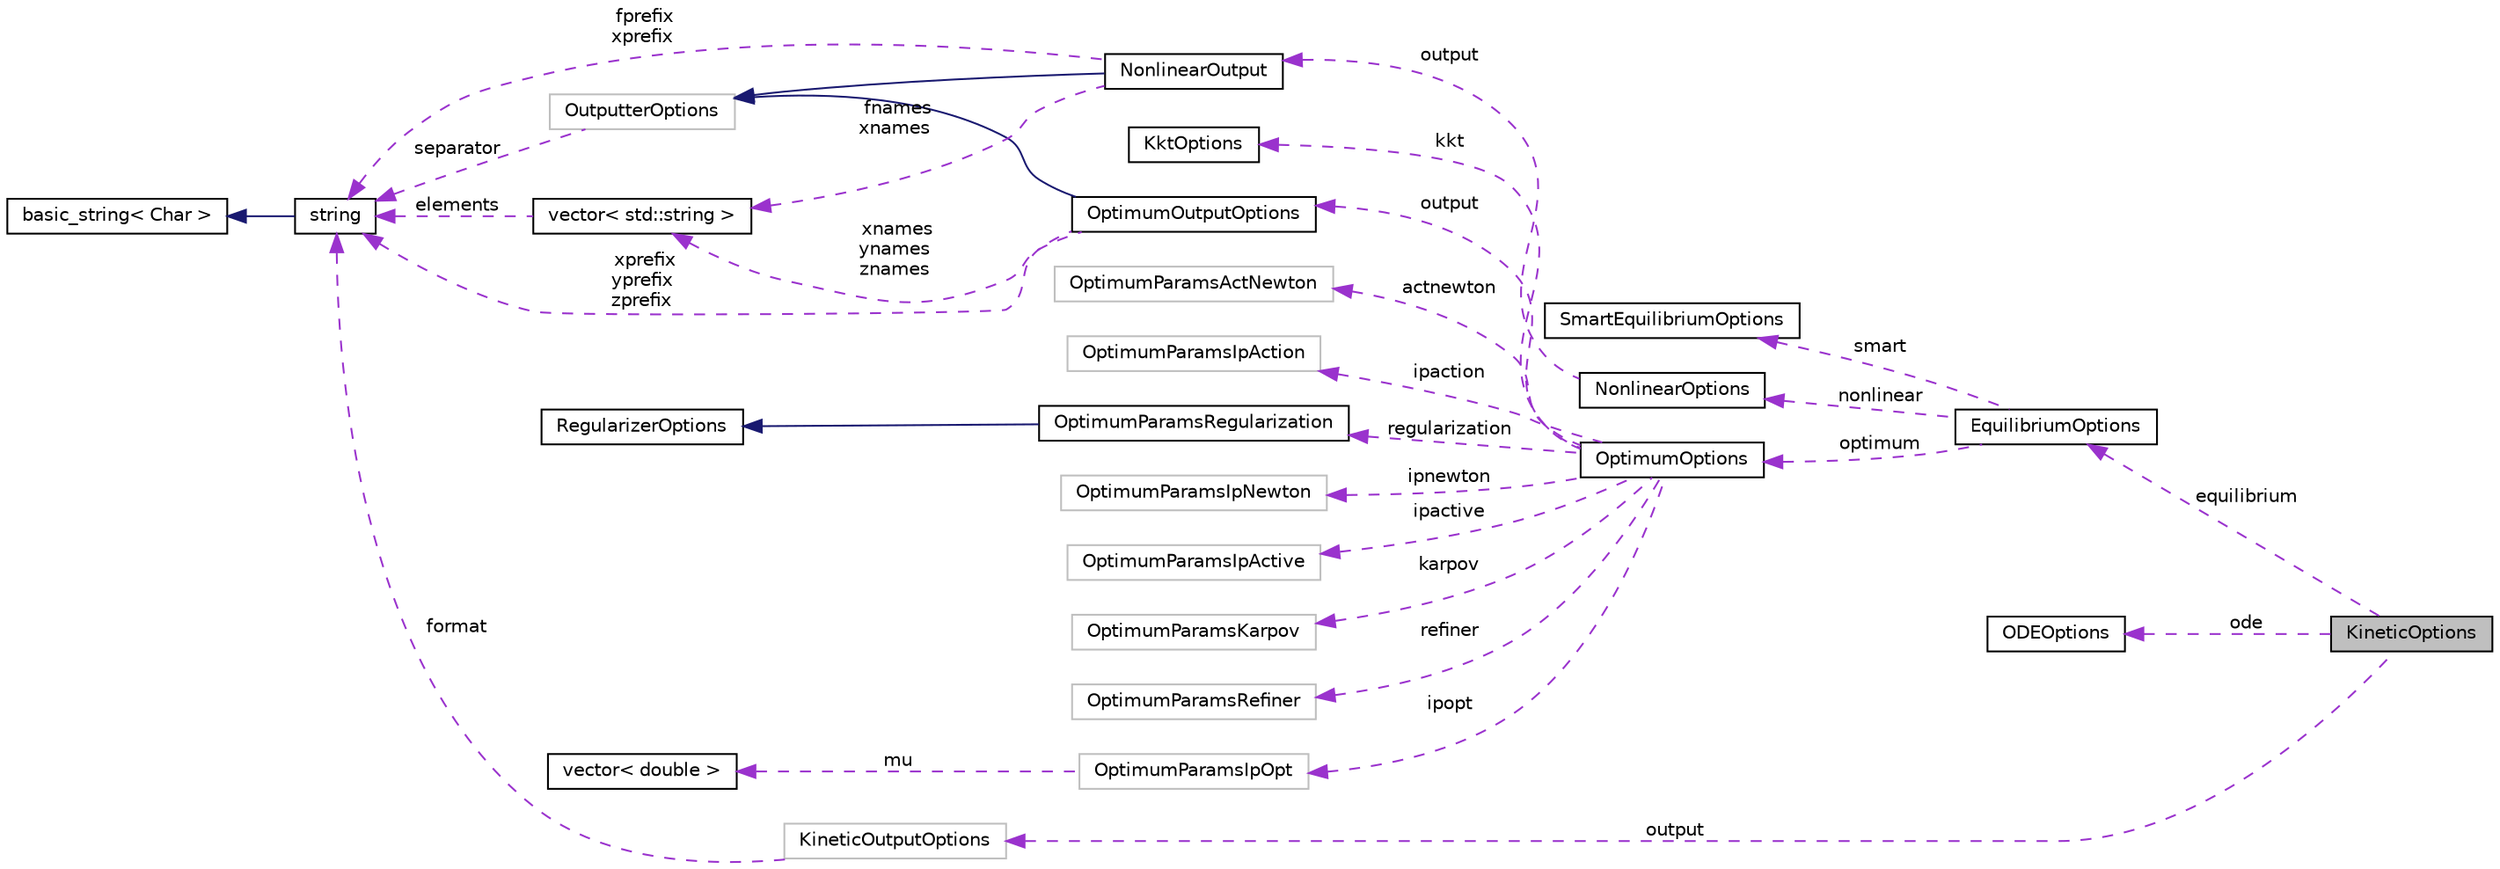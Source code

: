 digraph "KineticOptions"
{
 // INTERACTIVE_SVG=YES
 // LATEX_PDF_SIZE
  edge [fontname="Helvetica",fontsize="10",labelfontname="Helvetica",labelfontsize="10"];
  node [fontname="Helvetica",fontsize="10",shape=record];
  rankdir="LR";
  Node1 [label="KineticOptions",height=0.2,width=0.4,color="black", fillcolor="grey75", style="filled", fontcolor="black",tooltip="A struct to describe the options for a chemical kinetics calculation."];
  Node2 -> Node1 [dir="back",color="darkorchid3",fontsize="10",style="dashed",label=" equilibrium" ,fontname="Helvetica"];
  Node2 [label="EquilibriumOptions",height=0.2,width=0.4,color="black", fillcolor="white", style="filled",URL="$structReaktoro_1_1EquilibriumOptions.html",tooltip="The options for the equilibrium calculations."];
  Node3 -> Node2 [dir="back",color="darkorchid3",fontsize="10",style="dashed",label=" optimum" ,fontname="Helvetica"];
  Node3 [label="OptimumOptions",height=0.2,width=0.4,color="black", fillcolor="white", style="filled",URL="$structReaktoro_1_1OptimumOptions.html",tooltip="A type that describes the options of a optimisation calculation."];
  Node4 -> Node3 [dir="back",color="darkorchid3",fontsize="10",style="dashed",label=" output" ,fontname="Helvetica"];
  Node4 [label="OptimumOutputOptions",height=0.2,width=0.4,color="black", fillcolor="white", style="filled",URL="$structReaktoro_1_1OptimumOutputOptions.html",tooltip="A type that describes the options for the output of a optimisation calculation."];
  Node5 -> Node4 [dir="back",color="midnightblue",fontsize="10",style="solid",fontname="Helvetica"];
  Node5 [label="OutputterOptions",height=0.2,width=0.4,color="grey75", fillcolor="white", style="filled",URL="$structReaktoro_1_1OutputterOptions.html",tooltip=" "];
  Node6 -> Node5 [dir="back",color="darkorchid3",fontsize="10",style="dashed",label=" separator" ,fontname="Helvetica"];
  Node6 [label="string",height=0.2,width=0.4,color="black", fillcolor="white", style="filled",tooltip=" "];
  Node7 -> Node6 [dir="back",color="midnightblue",fontsize="10",style="solid",fontname="Helvetica"];
  Node7 [label="basic_string\< Char \>",height=0.2,width=0.4,color="black", fillcolor="white", style="filled",tooltip=" "];
  Node6 -> Node4 [dir="back",color="darkorchid3",fontsize="10",style="dashed",label=" xprefix\nyprefix\nzprefix" ,fontname="Helvetica"];
  Node8 -> Node4 [dir="back",color="darkorchid3",fontsize="10",style="dashed",label=" xnames\nynames\nznames" ,fontname="Helvetica"];
  Node8 [label="vector\< std::string \>",height=0.2,width=0.4,color="black", fillcolor="white", style="filled",tooltip=" "];
  Node6 -> Node8 [dir="back",color="darkorchid3",fontsize="10",style="dashed",label=" elements" ,fontname="Helvetica"];
  Node9 -> Node3 [dir="back",color="darkorchid3",fontsize="10",style="dashed",label=" actnewton" ,fontname="Helvetica"];
  Node9 [label="OptimumParamsActNewton",height=0.2,width=0.4,color="grey75", fillcolor="white", style="filled",URL="$structReaktoro_1_1OptimumParamsActNewton.html",tooltip=" "];
  Node10 -> Node3 [dir="back",color="darkorchid3",fontsize="10",style="dashed",label=" ipaction" ,fontname="Helvetica"];
  Node10 [label="OptimumParamsIpAction",height=0.2,width=0.4,color="grey75", fillcolor="white", style="filled",URL="$structReaktoro_1_1OptimumParamsIpAction.html",tooltip=" "];
  Node11 -> Node3 [dir="back",color="darkorchid3",fontsize="10",style="dashed",label=" ipopt" ,fontname="Helvetica"];
  Node11 [label="OptimumParamsIpOpt",height=0.2,width=0.4,color="grey75", fillcolor="white", style="filled",URL="$structReaktoro_1_1OptimumParamsIpOpt.html",tooltip=" "];
  Node12 -> Node11 [dir="back",color="darkorchid3",fontsize="10",style="dashed",label=" mu" ,fontname="Helvetica"];
  Node12 [label="vector\< double \>",height=0.2,width=0.4,color="black", fillcolor="white", style="filled",tooltip=" "];
  Node13 -> Node3 [dir="back",color="darkorchid3",fontsize="10",style="dashed",label=" ipnewton" ,fontname="Helvetica"];
  Node13 [label="OptimumParamsIpNewton",height=0.2,width=0.4,color="grey75", fillcolor="white", style="filled",URL="$structReaktoro_1_1OptimumParamsIpNewton.html",tooltip=" "];
  Node14 -> Node3 [dir="back",color="darkorchid3",fontsize="10",style="dashed",label=" ipactive" ,fontname="Helvetica"];
  Node14 [label="OptimumParamsIpActive",height=0.2,width=0.4,color="grey75", fillcolor="white", style="filled",URL="$structReaktoro_1_1OptimumParamsIpActive.html",tooltip=" "];
  Node15 -> Node3 [dir="back",color="darkorchid3",fontsize="10",style="dashed",label=" karpov" ,fontname="Helvetica"];
  Node15 [label="OptimumParamsKarpov",height=0.2,width=0.4,color="grey75", fillcolor="white", style="filled",URL="$structReaktoro_1_1OptimumParamsKarpov.html",tooltip=" "];
  Node16 -> Node3 [dir="back",color="darkorchid3",fontsize="10",style="dashed",label=" refiner" ,fontname="Helvetica"];
  Node16 [label="OptimumParamsRefiner",height=0.2,width=0.4,color="grey75", fillcolor="white", style="filled",URL="$structReaktoro_1_1OptimumParamsRefiner.html",tooltip=" "];
  Node17 -> Node3 [dir="back",color="darkorchid3",fontsize="10",style="dashed",label=" regularization" ,fontname="Helvetica"];
  Node17 [label="OptimumParamsRegularization",height=0.2,width=0.4,color="black", fillcolor="white", style="filled",URL="$structReaktoro_1_1OptimumParamsRegularization.html",tooltip="A type that describes the regularization options for the optimisation calculation."];
  Node18 -> Node17 [dir="back",color="midnightblue",fontsize="10",style="solid",fontname="Helvetica"];
  Node18 [label="RegularizerOptions",height=0.2,width=0.4,color="black", fillcolor="white", style="filled",URL="$structReaktoro_1_1RegularizerOptions.html",tooltip="A type that describes the options for regularizing linear constraints."];
  Node19 -> Node3 [dir="back",color="darkorchid3",fontsize="10",style="dashed",label=" kkt" ,fontname="Helvetica"];
  Node19 [label="KktOptions",height=0.2,width=0.4,color="black", fillcolor="white", style="filled",URL="$structReaktoro_1_1KktOptions.html",tooltip="A type to describe the options for the KKT calculation."];
  Node20 -> Node2 [dir="back",color="darkorchid3",fontsize="10",style="dashed",label=" nonlinear" ,fontname="Helvetica"];
  Node20 [label="NonlinearOptions",height=0.2,width=0.4,color="black", fillcolor="white", style="filled",URL="$structReaktoro_1_1NonlinearOptions.html",tooltip="A type that describes the options for the solution of a non-linear problem."];
  Node21 -> Node20 [dir="back",color="darkorchid3",fontsize="10",style="dashed",label=" output" ,fontname="Helvetica"];
  Node21 [label="NonlinearOutput",height=0.2,width=0.4,color="black", fillcolor="white", style="filled",URL="$structReaktoro_1_1NonlinearOutput.html",tooltip="A type that describes the options for the output of a non-linear problem calculation."];
  Node5 -> Node21 [dir="back",color="midnightblue",fontsize="10",style="solid",fontname="Helvetica"];
  Node6 -> Node21 [dir="back",color="darkorchid3",fontsize="10",style="dashed",label=" fprefix\nxprefix" ,fontname="Helvetica"];
  Node8 -> Node21 [dir="back",color="darkorchid3",fontsize="10",style="dashed",label=" fnames\nxnames" ,fontname="Helvetica"];
  Node22 -> Node2 [dir="back",color="darkorchid3",fontsize="10",style="dashed",label=" smart" ,fontname="Helvetica"];
  Node22 [label="SmartEquilibriumOptions",height=0.2,width=0.4,color="black", fillcolor="white", style="filled",URL="$structReaktoro_1_1SmartEquilibriumOptions.html",tooltip="The options for the smart equilibrium calculations."];
  Node23 -> Node1 [dir="back",color="darkorchid3",fontsize="10",style="dashed",label=" ode" ,fontname="Helvetica"];
  Node23 [label="ODEOptions",height=0.2,width=0.4,color="black", fillcolor="white", style="filled",URL="$structReaktoro_1_1ODEOptions.html",tooltip="A struct that defines the options for the ODESolver."];
  Node24 -> Node1 [dir="back",color="darkorchid3",fontsize="10",style="dashed",label=" output" ,fontname="Helvetica"];
  Node24 [label="KineticOutputOptions",height=0.2,width=0.4,color="grey75", fillcolor="white", style="filled",URL="$structReaktoro_1_1KineticOutputOptions.html",tooltip=" "];
  Node6 -> Node24 [dir="back",color="darkorchid3",fontsize="10",style="dashed",label=" format" ,fontname="Helvetica"];
}
